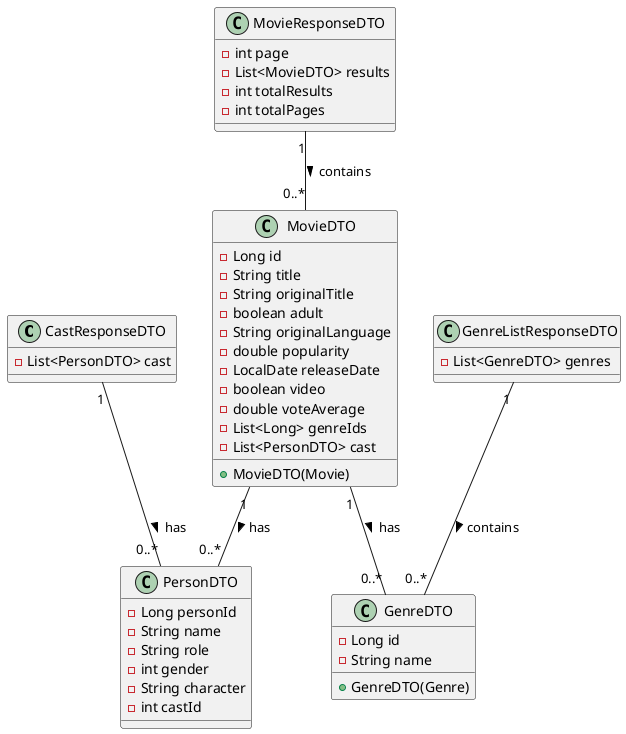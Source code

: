 @startuml

class CastResponseDTO {
    - List<PersonDTO> cast
}

class GenreDTO {
    - Long id
    - String name
    + GenreDTO(Genre)
}

class GenreListResponseDTO {
    - List<GenreDTO> genres
}

class MovieDTO {
    - Long id
    - String title
    - String originalTitle
    - boolean adult
    - String originalLanguage
    - double popularity
    - LocalDate releaseDate
    - boolean video
    - double voteAverage
    - List<Long> genreIds
    - List<PersonDTO> cast
    + MovieDTO(Movie)
}

class MovieResponseDTO {
    - int page
    - List<MovieDTO> results
    - int totalResults
    - int totalPages
}

class PersonDTO {
    - Long personId
    - String name
    - String role
    - int gender
    - String character
    - int castId
}

MovieDTO "1" -- "0..*" GenreDTO : has >
MovieDTO "1" -- "0..*" PersonDTO : has >
MovieResponseDTO "1" -- "0..*" MovieDTO : contains >
CastResponseDTO "1" -- "0..*" PersonDTO : has >
GenreListResponseDTO "1" -- "0..*" GenreDTO : contains >

@enduml
